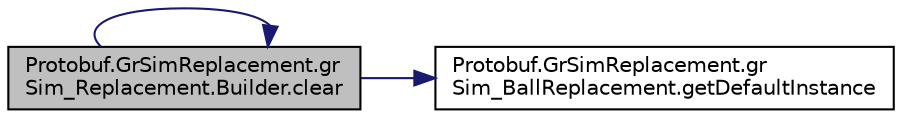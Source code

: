 digraph "Protobuf.GrSimReplacement.grSim_Replacement.Builder.clear"
{
 // INTERACTIVE_SVG=YES
  edge [fontname="Helvetica",fontsize="10",labelfontname="Helvetica",labelfontsize="10"];
  node [fontname="Helvetica",fontsize="10",shape=record];
  rankdir="LR";
  Node1 [label="Protobuf.GrSimReplacement.gr\lSim_Replacement.Builder.clear",height=0.2,width=0.4,color="black", fillcolor="grey75", style="filled", fontcolor="black"];
  Node1 -> Node1 [color="midnightblue",fontsize="10",style="solid",fontname="Helvetica"];
  Node1 -> Node2 [color="midnightblue",fontsize="10",style="solid",fontname="Helvetica"];
  Node2 [label="Protobuf.GrSimReplacement.gr\lSim_BallReplacement.getDefaultInstance",height=0.2,width=0.4,color="black", fillcolor="white", style="filled",URL="$d2/dea/class_protobuf_1_1_gr_sim_replacement_1_1gr_sim___ball_replacement.html#a6ab65d00b3616b75579a779583d6858f"];
}
